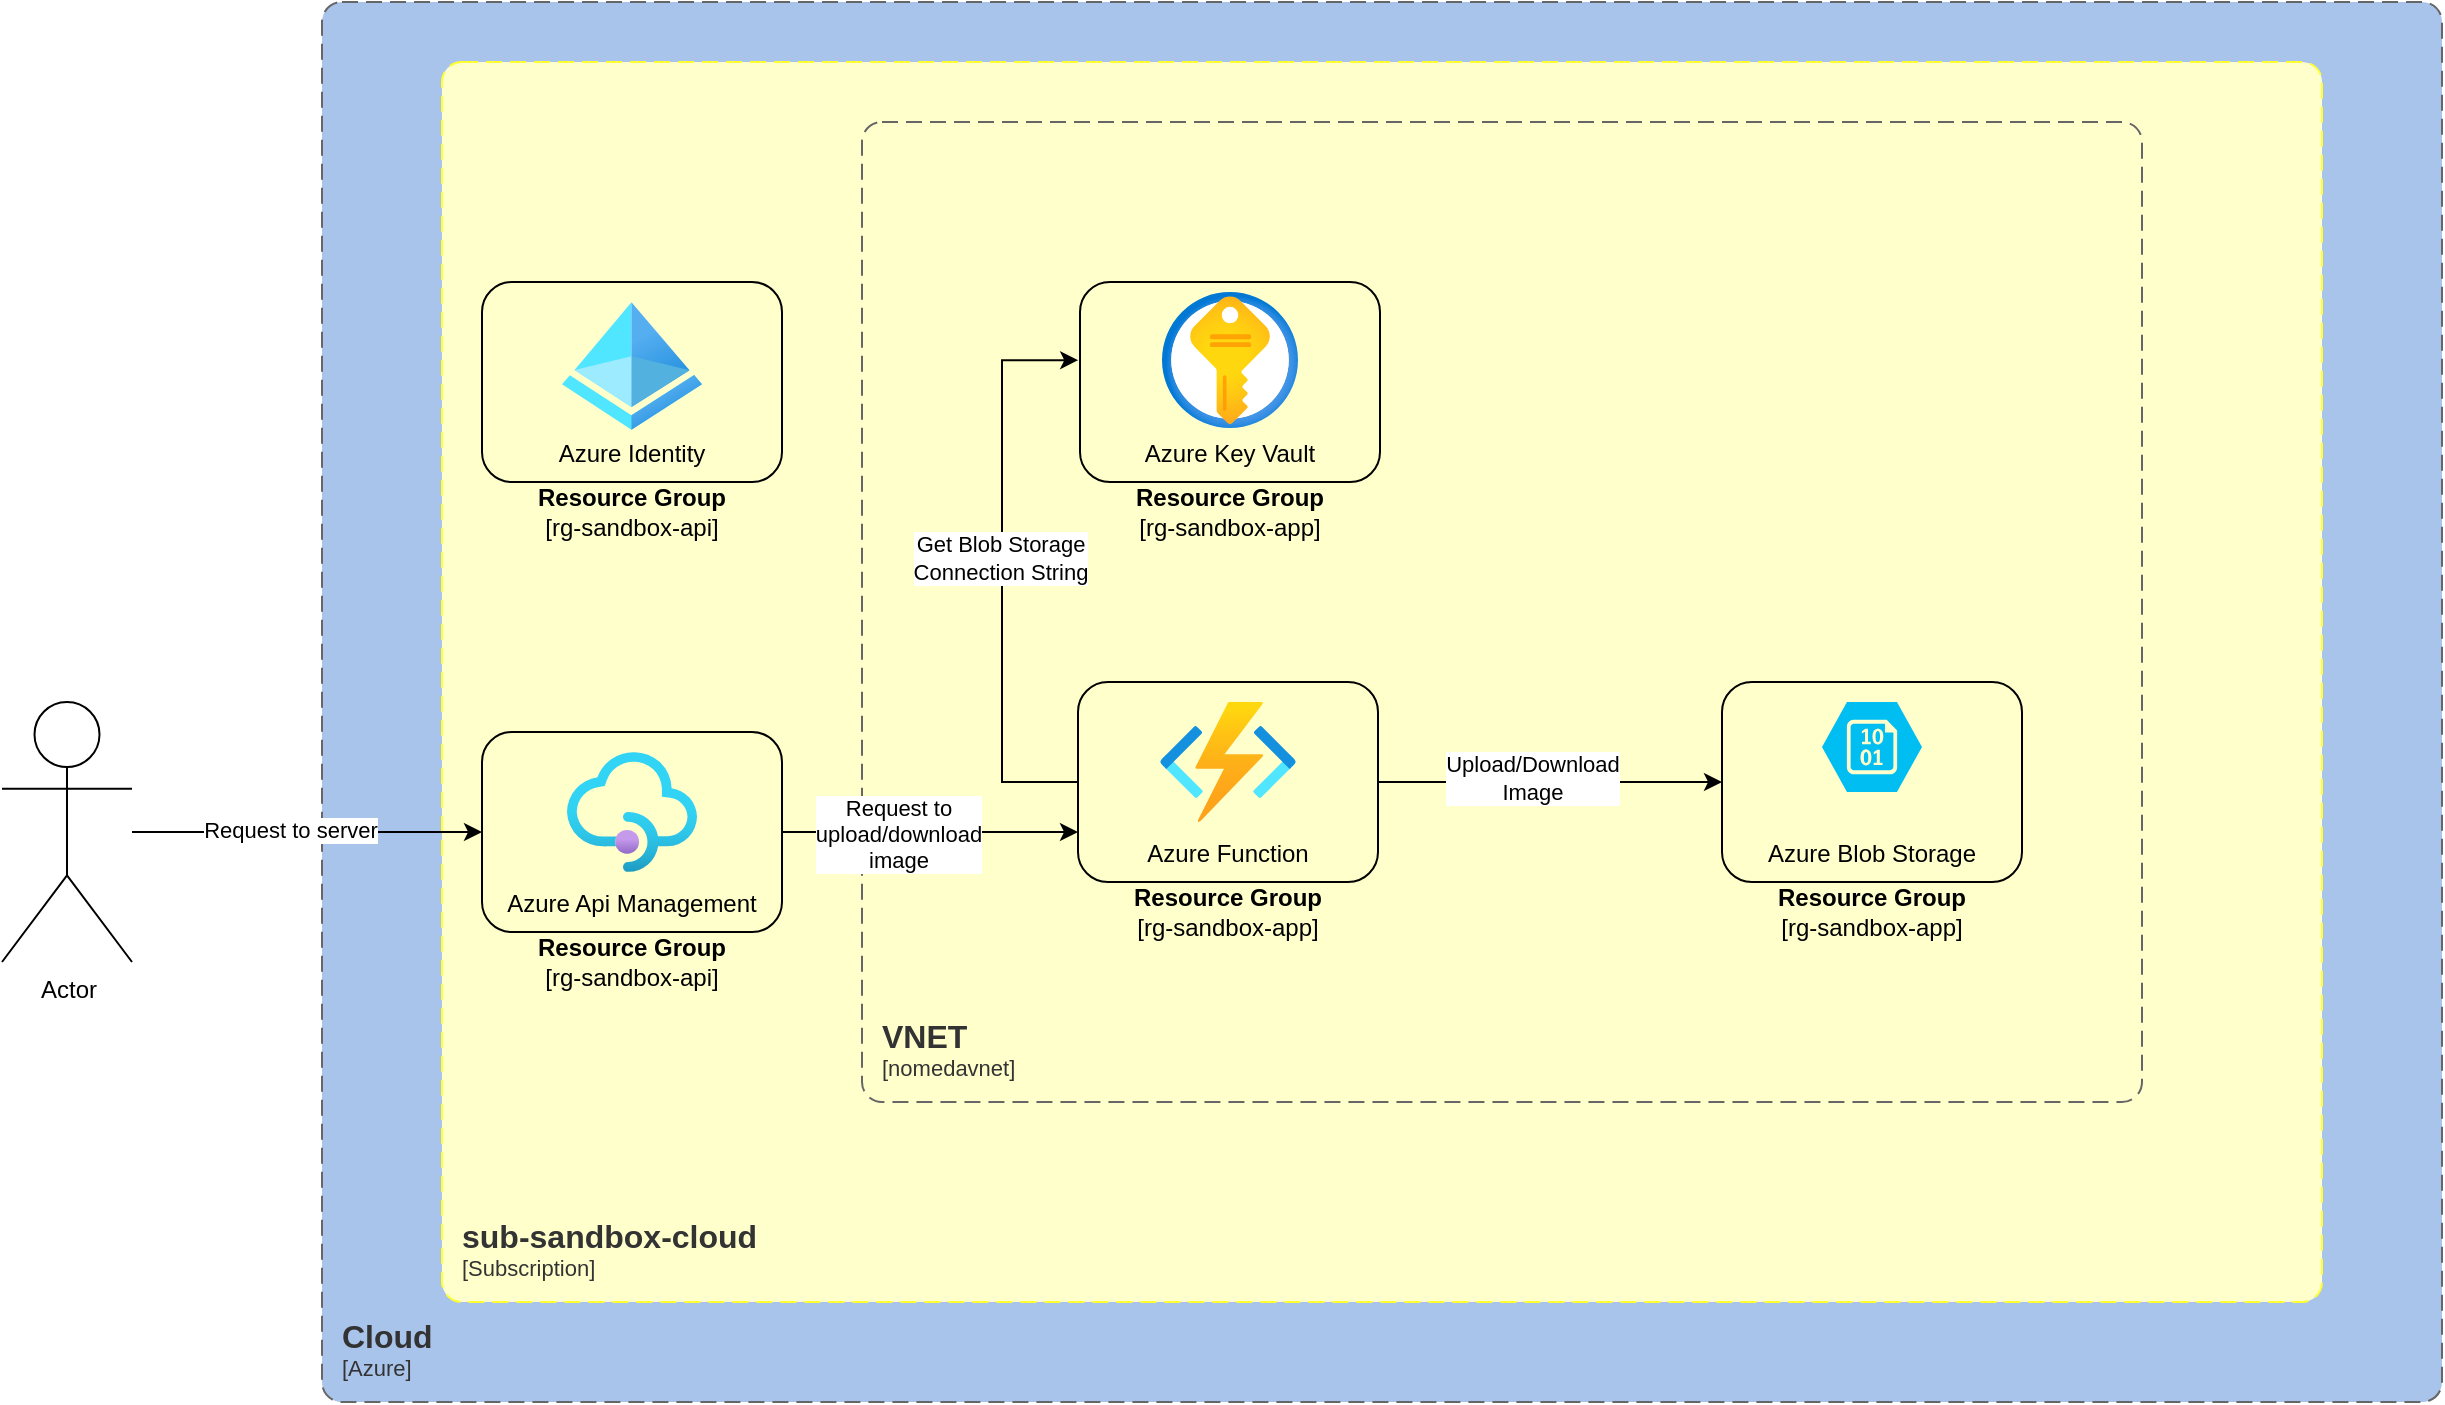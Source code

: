 <mxfile version="26.2.15">
  <diagram name="Página-1" id="gpNOYjVd6HxU8vN9J9q5">
    <mxGraphModel dx="2253" dy="2018" grid="1" gridSize="10" guides="1" tooltips="1" connect="1" arrows="1" fold="1" page="1" pageScale="1" pageWidth="827" pageHeight="1169" math="0" shadow="0">
      <root>
        <mxCell id="0" />
        <mxCell id="1" parent="0" />
        <object placeholders="1" c4Name="Cloud" c4Type="" c4Application="Azure" label="&lt;font style=&quot;font-size: 16px&quot;&gt;&lt;b&gt;&lt;div style=&quot;text-align: left&quot;&gt;%c4Name%&lt;/div&gt;&lt;/b&gt;&lt;/font&gt;&lt;div style=&quot;text-align: left&quot;&gt;[%c4Application%]&lt;/div&gt;" id="YXVcPwX8FtpRiKQenqQ3-1">
          <mxCell style="rounded=1;fontSize=11;whiteSpace=wrap;html=1;dashed=1;arcSize=20;fillColor=#A9C4EB;strokeColor=#666666;fontColor=#333333;labelBackgroundColor=none;align=left;verticalAlign=bottom;labelBorderColor=none;spacingTop=0;spacing=10;dashPattern=8 4;metaEdit=1;rotatable=0;perimeter=rectanglePerimeter;noLabel=0;labelPadding=0;allowArrows=0;connectable=0;expand=0;recursiveResize=0;editable=1;pointerEvents=0;absoluteArcSize=1;points=[[0.25,0,0],[0.5,0,0],[0.75,0,0],[1,0.25,0],[1,0.5,0],[1,0.75,0],[0.75,1,0],[0.5,1,0],[0.25,1,0],[0,0.75,0],[0,0.5,0],[0,0.25,0]];" parent="1" vertex="1">
            <mxGeometry x="-40" y="-100" width="1060" height="700" as="geometry" />
          </mxCell>
        </object>
        <object placeholders="1" c4Name="sub-sandbox-cloud" c4Type="" c4Application="Subscription" label="&lt;font style=&quot;font-size: 16px&quot;&gt;&lt;b&gt;&lt;div style=&quot;text-align: left&quot;&gt;%c4Name%&lt;/div&gt;&lt;/b&gt;&lt;/font&gt;&lt;div style=&quot;text-align: left&quot;&gt;[%c4Application%]&lt;/div&gt;" id="YXVcPwX8FtpRiKQenqQ3-2">
          <mxCell style="rounded=1;fontSize=11;whiteSpace=wrap;html=1;dashed=1;arcSize=20;fillColor=#FFFFCC;strokeColor=#FFFF31;fontColor=#333333;labelBackgroundColor=none;align=left;verticalAlign=bottom;labelBorderColor=none;spacingTop=0;spacing=10;dashPattern=8 4;metaEdit=1;rotatable=0;perimeter=rectanglePerimeter;noLabel=0;labelPadding=0;allowArrows=0;connectable=0;expand=0;recursiveResize=0;editable=1;pointerEvents=0;absoluteArcSize=1;points=[[0.25,0,0],[0.5,0,0],[0.75,0,0],[1,0.25,0],[1,0.5,0],[1,0.75,0],[0.75,1,0],[0.5,1,0],[0.25,1,0],[0,0.75,0],[0,0.5,0],[0,0.25,0]];" parent="1" vertex="1">
            <mxGeometry x="20" y="-70" width="940" height="620" as="geometry" />
          </mxCell>
        </object>
        <object placeholders="1" c4Name="VNET" c4Type="" c4Application="nomedavnet" label="&lt;font style=&quot;font-size: 16px&quot;&gt;&lt;b&gt;&lt;div style=&quot;text-align: left&quot;&gt;%c4Name%&lt;/div&gt;&lt;/b&gt;&lt;/font&gt;&lt;div style=&quot;text-align: left&quot;&gt;[%c4Application%]&lt;/div&gt;" id="YXVcPwX8FtpRiKQenqQ3-5">
          <mxCell style="rounded=1;fontSize=11;whiteSpace=wrap;html=1;dashed=1;arcSize=20;fillColor=none;strokeColor=#666666;fontColor=#333333;labelBackgroundColor=none;align=left;verticalAlign=bottom;labelBorderColor=none;spacingTop=0;spacing=10;dashPattern=8 4;metaEdit=1;rotatable=0;perimeter=rectanglePerimeter;noLabel=0;labelPadding=0;allowArrows=0;connectable=0;expand=0;recursiveResize=0;editable=1;pointerEvents=0;absoluteArcSize=1;points=[[0.25,0,0],[0.5,0,0],[0.75,0,0],[1,0.25,0],[1,0.5,0],[1,0.75,0],[0.75,1,0],[0.5,1,0],[0.25,1,0],[0,0.75,0],[0,0.5,0],[0,0.25,0]];" parent="1" vertex="1">
            <mxGeometry x="230" y="-40" width="640" height="490" as="geometry" />
          </mxCell>
        </object>
        <mxCell id="fhZvTXo2q_ykCYD8lwFD-10" value="" style="group" parent="1" vertex="1" connectable="0">
          <mxGeometry x="338" y="240" width="150" height="130" as="geometry" />
        </mxCell>
        <mxCell id="fhZvTXo2q_ykCYD8lwFD-1" value="&lt;br&gt;&lt;br&gt;&lt;br&gt;&lt;br&gt;&lt;br&gt;Azure Function" style="rounded=1;whiteSpace=wrap;html=1;fillColor=none;" parent="fhZvTXo2q_ykCYD8lwFD-10" vertex="1">
          <mxGeometry width="150" height="100" as="geometry" />
        </mxCell>
        <mxCell id="fhZvTXo2q_ykCYD8lwFD-2" value="" style="image;aspect=fixed;html=1;points=[];align=center;fontSize=12;image=img/lib/azure2/compute/Function_Apps.svg;" parent="fhZvTXo2q_ykCYD8lwFD-10" vertex="1">
          <mxGeometry x="41" y="10" width="68" height="60" as="geometry" />
        </mxCell>
        <mxCell id="fhZvTXo2q_ykCYD8lwFD-9" value="&lt;b&gt;Resource Group&lt;/b&gt;&lt;br&gt;[rg-sandbox&lt;font style=&quot;color: rgb(0, 0, 0);&quot;&gt;-&lt;span style=&quot;background-color: transparent;&quot;&gt;app]&lt;/span&gt;&lt;/font&gt;" style="text;html=1;align=center;verticalAlign=middle;whiteSpace=wrap;rounded=0;fontColor=#000000;" parent="fhZvTXo2q_ykCYD8lwFD-10" vertex="1">
          <mxGeometry x="15" y="100" width="120" height="30" as="geometry" />
        </mxCell>
        <mxCell id="fhZvTXo2q_ykCYD8lwFD-11" value="" style="group" parent="1" vertex="1" connectable="0">
          <mxGeometry x="339" y="40" width="150" height="130" as="geometry" />
        </mxCell>
        <mxCell id="fhZvTXo2q_ykCYD8lwFD-12" value="&lt;br&gt;&lt;br&gt;&lt;br&gt;&lt;br&gt;&lt;br&gt;Azure Key Vault" style="rounded=1;whiteSpace=wrap;html=1;fillColor=none;" parent="fhZvTXo2q_ykCYD8lwFD-11" vertex="1">
          <mxGeometry width="150" height="100" as="geometry" />
        </mxCell>
        <mxCell id="fhZvTXo2q_ykCYD8lwFD-14" value="&lt;b&gt;Resource Group&lt;/b&gt;&lt;br&gt;[rg-sandbox&lt;font style=&quot;color: rgb(0, 0, 0);&quot;&gt;-&lt;span style=&quot;background-color: transparent;&quot;&gt;app]&lt;/span&gt;&lt;/font&gt;" style="text;html=1;align=center;verticalAlign=middle;whiteSpace=wrap;rounded=0;fontColor=#000000;" parent="fhZvTXo2q_ykCYD8lwFD-11" vertex="1">
          <mxGeometry x="15" y="100" width="120" height="30" as="geometry" />
        </mxCell>
        <mxCell id="fhZvTXo2q_ykCYD8lwFD-15" value="" style="image;aspect=fixed;html=1;points=[];align=center;fontSize=12;image=img/lib/azure2/security/Key_Vaults.svg;" parent="fhZvTXo2q_ykCYD8lwFD-11" vertex="1">
          <mxGeometry x="41" y="5" width="68" height="68" as="geometry" />
        </mxCell>
        <mxCell id="fhZvTXo2q_ykCYD8lwFD-16" style="edgeStyle=orthogonalEdgeStyle;rounded=0;orthogonalLoop=1;jettySize=auto;html=1;exitX=0;exitY=0.5;exitDx=0;exitDy=0;entryX=-0.006;entryY=0.391;entryDx=0;entryDy=0;entryPerimeter=0;" parent="1" source="fhZvTXo2q_ykCYD8lwFD-1" target="fhZvTXo2q_ykCYD8lwFD-12" edge="1">
          <mxGeometry relative="1" as="geometry">
            <Array as="points">
              <mxPoint x="300" y="290" />
              <mxPoint x="300" y="79" />
            </Array>
          </mxGeometry>
        </mxCell>
        <mxCell id="fhZvTXo2q_ykCYD8lwFD-32" value="Get Blob Storage&lt;br&gt;Connection String" style="edgeLabel;html=1;align=center;verticalAlign=middle;resizable=0;points=[];" parent="fhZvTXo2q_ykCYD8lwFD-16" vertex="1" connectable="0">
          <mxGeometry x="0.05" y="1" relative="1" as="geometry">
            <mxPoint as="offset" />
          </mxGeometry>
        </mxCell>
        <mxCell id="fhZvTXo2q_ykCYD8lwFD-17" value="" style="group" parent="1" vertex="1" connectable="0">
          <mxGeometry x="660" y="240" width="150" height="130" as="geometry" />
        </mxCell>
        <mxCell id="fhZvTXo2q_ykCYD8lwFD-18" value="&lt;br&gt;&lt;br&gt;&lt;br&gt;&lt;br&gt;&lt;br&gt;Azure Blob Storage" style="rounded=1;whiteSpace=wrap;html=1;fillColor=none;" parent="fhZvTXo2q_ykCYD8lwFD-17" vertex="1">
          <mxGeometry width="150" height="100" as="geometry" />
        </mxCell>
        <mxCell id="fhZvTXo2q_ykCYD8lwFD-20" value="&lt;b&gt;Resource Group&lt;/b&gt;&lt;br&gt;[rg-sandbox&lt;font style=&quot;color: rgb(0, 0, 0);&quot;&gt;-&lt;span style=&quot;background-color: transparent;&quot;&gt;app]&lt;/span&gt;&lt;/font&gt;" style="text;html=1;align=center;verticalAlign=middle;whiteSpace=wrap;rounded=0;fontColor=#000000;" parent="fhZvTXo2q_ykCYD8lwFD-17" vertex="1">
          <mxGeometry x="15" y="100" width="120" height="30" as="geometry" />
        </mxCell>
        <mxCell id="fhZvTXo2q_ykCYD8lwFD-21" value="" style="verticalLabelPosition=bottom;html=1;verticalAlign=top;align=center;strokeColor=none;fillColor=#00BEF2;shape=mxgraph.azure.storage_blob;" parent="fhZvTXo2q_ykCYD8lwFD-17" vertex="1">
          <mxGeometry x="50" y="10" width="50" height="45" as="geometry" />
        </mxCell>
        <mxCell id="fhZvTXo2q_ykCYD8lwFD-22" style="edgeStyle=orthogonalEdgeStyle;rounded=0;orthogonalLoop=1;jettySize=auto;html=1;" parent="1" source="fhZvTXo2q_ykCYD8lwFD-1" target="fhZvTXo2q_ykCYD8lwFD-18" edge="1">
          <mxGeometry relative="1" as="geometry" />
        </mxCell>
        <mxCell id="fhZvTXo2q_ykCYD8lwFD-33" value="Upload/Download&lt;br&gt;Image" style="edgeLabel;html=1;align=center;verticalAlign=middle;resizable=0;points=[];" parent="fhZvTXo2q_ykCYD8lwFD-22" vertex="1" connectable="0">
          <mxGeometry x="-0.104" y="2" relative="1" as="geometry">
            <mxPoint as="offset" />
          </mxGeometry>
        </mxCell>
        <mxCell id="fhZvTXo2q_ykCYD8lwFD-23" value="" style="group" parent="1" vertex="1" connectable="0">
          <mxGeometry x="40" y="265" width="150" height="130" as="geometry" />
        </mxCell>
        <mxCell id="fhZvTXo2q_ykCYD8lwFD-24" value="&lt;br&gt;&lt;br&gt;&lt;br&gt;&lt;br&gt;&lt;br&gt;Azure Api Management" style="rounded=1;whiteSpace=wrap;html=1;fillColor=none;" parent="fhZvTXo2q_ykCYD8lwFD-23" vertex="1">
          <mxGeometry width="150" height="100" as="geometry" />
        </mxCell>
        <mxCell id="fhZvTXo2q_ykCYD8lwFD-26" value="&lt;b&gt;Resource Group&lt;/b&gt;&lt;br&gt;[rg-sandbox&lt;font style=&quot;color: rgb(0, 0, 0);&quot;&gt;-&lt;span style=&quot;background-color: transparent;&quot;&gt;api]&lt;/span&gt;&lt;/font&gt;" style="text;html=1;align=center;verticalAlign=middle;whiteSpace=wrap;rounded=0;fontColor=#000000;" parent="fhZvTXo2q_ykCYD8lwFD-23" vertex="1">
          <mxGeometry x="15" y="100" width="120" height="30" as="geometry" />
        </mxCell>
        <mxCell id="fhZvTXo2q_ykCYD8lwFD-27" value="" style="image;aspect=fixed;html=1;points=[];align=center;fontSize=12;image=img/lib/azure2/app_services/API_Management_Services.svg;" parent="fhZvTXo2q_ykCYD8lwFD-23" vertex="1">
          <mxGeometry x="42.5" y="10" width="65" height="60" as="geometry" />
        </mxCell>
        <mxCell id="fhZvTXo2q_ykCYD8lwFD-28" style="edgeStyle=orthogonalEdgeStyle;rounded=0;orthogonalLoop=1;jettySize=auto;html=1;entryX=0;entryY=0.75;entryDx=0;entryDy=0;" parent="1" source="fhZvTXo2q_ykCYD8lwFD-24" target="fhZvTXo2q_ykCYD8lwFD-1" edge="1">
          <mxGeometry relative="1" as="geometry" />
        </mxCell>
        <mxCell id="fhZvTXo2q_ykCYD8lwFD-34" value="Request to&lt;br&gt;upload/download&lt;br&gt;image" style="edgeLabel;html=1;align=center;verticalAlign=middle;resizable=0;points=[];" parent="fhZvTXo2q_ykCYD8lwFD-28" vertex="1" connectable="0">
          <mxGeometry x="-0.222" y="-1" relative="1" as="geometry">
            <mxPoint as="offset" />
          </mxGeometry>
        </mxCell>
        <mxCell id="fhZvTXo2q_ykCYD8lwFD-35" style="edgeStyle=orthogonalEdgeStyle;rounded=0;orthogonalLoop=1;jettySize=auto;html=1;" parent="1" source="fhZvTXo2q_ykCYD8lwFD-30" target="fhZvTXo2q_ykCYD8lwFD-24" edge="1">
          <mxGeometry relative="1" as="geometry" />
        </mxCell>
        <mxCell id="fhZvTXo2q_ykCYD8lwFD-36" value="Request to server" style="edgeLabel;html=1;align=center;verticalAlign=middle;resizable=0;points=[];" parent="fhZvTXo2q_ykCYD8lwFD-35" vertex="1" connectable="0">
          <mxGeometry x="-0.1" y="1" relative="1" as="geometry">
            <mxPoint as="offset" />
          </mxGeometry>
        </mxCell>
        <mxCell id="fhZvTXo2q_ykCYD8lwFD-30" value="Actor" style="shape=umlActor;verticalLabelPosition=bottom;verticalAlign=top;html=1;outlineConnect=0;" parent="1" vertex="1">
          <mxGeometry x="-200" y="250" width="65" height="130" as="geometry" />
        </mxCell>
        <mxCell id="qq8qalPvTng3lcce3Zkm-3" value="" style="group" vertex="1" connectable="0" parent="1">
          <mxGeometry x="40" y="40" width="150" height="130" as="geometry" />
        </mxCell>
        <mxCell id="qq8qalPvTng3lcce3Zkm-4" value="&lt;br&gt;&lt;br&gt;&lt;br&gt;&lt;br&gt;&lt;br&gt;Azure Identity" style="rounded=1;whiteSpace=wrap;html=1;fillColor=none;" vertex="1" parent="qq8qalPvTng3lcce3Zkm-3">
          <mxGeometry width="150" height="100" as="geometry" />
        </mxCell>
        <mxCell id="qq8qalPvTng3lcce3Zkm-5" value="&lt;b&gt;Resource Group&lt;/b&gt;&lt;br&gt;[rg-sandbox&lt;font style=&quot;color: rgb(0, 0, 0);&quot;&gt;-&lt;span style=&quot;background-color: transparent;&quot;&gt;api]&lt;/span&gt;&lt;/font&gt;" style="text;html=1;align=center;verticalAlign=middle;whiteSpace=wrap;rounded=0;fontColor=#000000;" vertex="1" parent="qq8qalPvTng3lcce3Zkm-3">
          <mxGeometry x="15" y="100" width="120" height="30" as="geometry" />
        </mxCell>
        <mxCell id="qq8qalPvTng3lcce3Zkm-7" value="" style="image;aspect=fixed;html=1;points=[];align=center;fontSize=12;image=img/lib/azure2/identity/Azure_Active_Directory.svg;" vertex="1" parent="qq8qalPvTng3lcce3Zkm-3">
          <mxGeometry x="40" y="10" width="70" height="64" as="geometry" />
        </mxCell>
      </root>
    </mxGraphModel>
  </diagram>
</mxfile>
